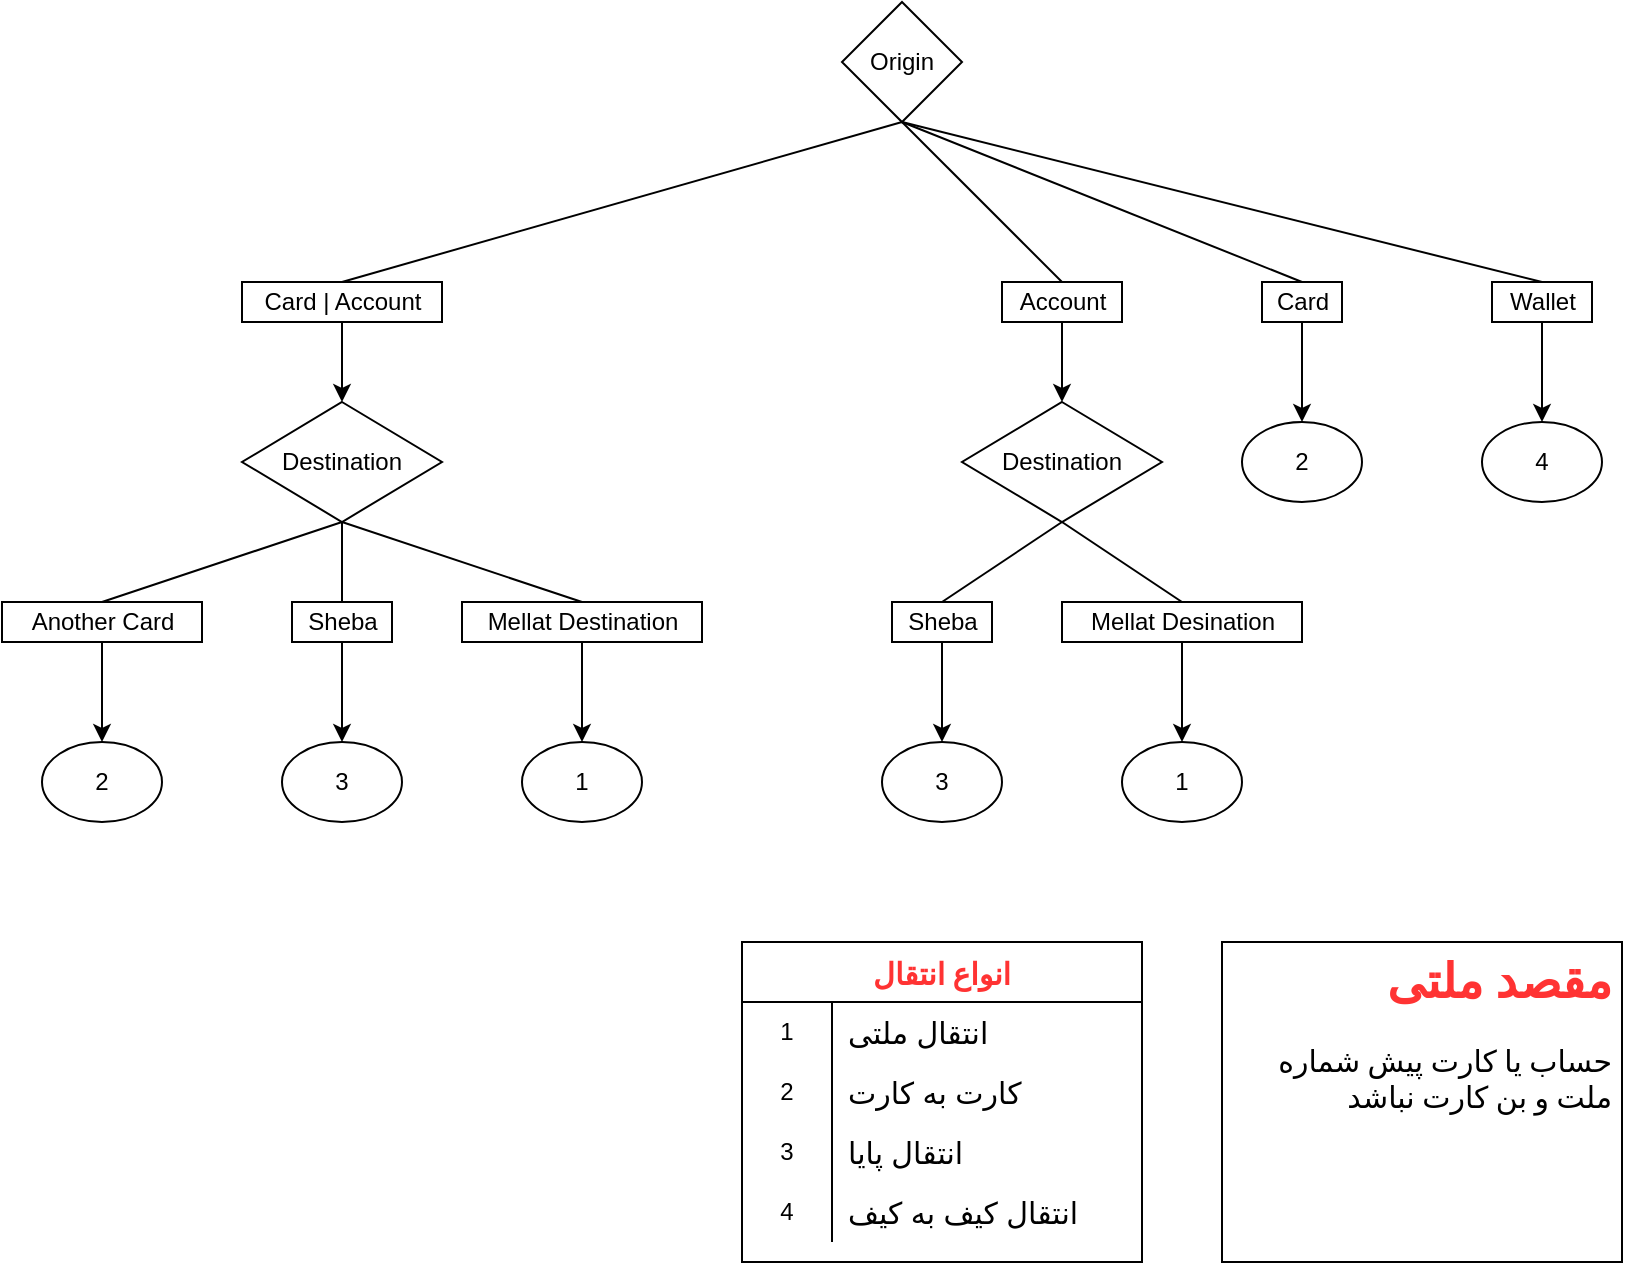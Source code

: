 <mxfile version="15.8.3" type="github">
  <diagram id="j2WRvLuPKxwcn-YbGfsp" name="Page-1">
    <mxGraphModel dx="1182" dy="732" grid="1" gridSize="10" guides="1" tooltips="1" connect="1" arrows="1" fold="1" page="1" pageScale="1" pageWidth="850" pageHeight="1100" math="0" shadow="0">
      <root>
        <mxCell id="0" />
        <mxCell id="1" parent="0" />
        <mxCell id="2CmBL4BmoFO5IgfqVhkc-2" value="Origin" style="rhombus;whiteSpace=wrap;html=1;fontSize=12;" parent="1" vertex="1">
          <mxGeometry x="450" y="50" width="60" height="60" as="geometry" />
        </mxCell>
        <mxCell id="2CmBL4BmoFO5IgfqVhkc-3" value="4" style="ellipse;whiteSpace=wrap;html=1;fontSize=12;" parent="1" vertex="1">
          <mxGeometry x="770" y="260" width="60" height="40" as="geometry" />
        </mxCell>
        <mxCell id="2CmBL4BmoFO5IgfqVhkc-5" value="2" style="ellipse;whiteSpace=wrap;html=1;fontSize=12;" parent="1" vertex="1">
          <mxGeometry x="650" y="260" width="60" height="40" as="geometry" />
        </mxCell>
        <mxCell id="2CmBL4BmoFO5IgfqVhkc-9" value="Destination" style="rhombus;whiteSpace=wrap;html=1;fontSize=12;" parent="1" vertex="1">
          <mxGeometry x="510" y="250" width="100" height="60" as="geometry" />
        </mxCell>
        <mxCell id="2CmBL4BmoFO5IgfqVhkc-10" value="1" style="ellipse;whiteSpace=wrap;html=1;fontSize=12;" parent="1" vertex="1">
          <mxGeometry x="590" y="420" width="60" height="40" as="geometry" />
        </mxCell>
        <mxCell id="2CmBL4BmoFO5IgfqVhkc-11" value="3" style="ellipse;whiteSpace=wrap;html=1;fontSize=12;" parent="1" vertex="1">
          <mxGeometry x="470" y="420" width="60" height="40" as="geometry" />
        </mxCell>
        <mxCell id="2CmBL4BmoFO5IgfqVhkc-12" value="Destination" style="rhombus;whiteSpace=wrap;html=1;fontSize=12;" parent="1" vertex="1">
          <mxGeometry x="150" y="250" width="100" height="60" as="geometry" />
        </mxCell>
        <mxCell id="2CmBL4BmoFO5IgfqVhkc-13" value="" style="endArrow=classic;html=1;fontSize=12;exitX=0.5;exitY=1;exitDx=0;exitDy=0;entryX=0.5;entryY=0;entryDx=0;entryDy=0;startArrow=none;" parent="1" source="dN_72-f_CMdYvBx1fxVc-7" target="2CmBL4BmoFO5IgfqVhkc-3" edge="1">
          <mxGeometry width="50" height="50" relative="1" as="geometry">
            <mxPoint x="400" y="400" as="sourcePoint" />
            <mxPoint x="450" y="350" as="targetPoint" />
          </mxGeometry>
        </mxCell>
        <mxCell id="2CmBL4BmoFO5IgfqVhkc-14" value="" style="endArrow=classic;html=1;fontSize=12;exitX=0.5;exitY=1;exitDx=0;exitDy=0;entryX=0.5;entryY=0;entryDx=0;entryDy=0;startArrow=none;" parent="1" source="dN_72-f_CMdYvBx1fxVc-6" target="2CmBL4BmoFO5IgfqVhkc-5" edge="1">
          <mxGeometry width="50" height="50" relative="1" as="geometry">
            <mxPoint x="400" y="400" as="sourcePoint" />
            <mxPoint x="450" y="350" as="targetPoint" />
          </mxGeometry>
        </mxCell>
        <mxCell id="2CmBL4BmoFO5IgfqVhkc-15" value="" style="endArrow=classic;html=1;fontSize=12;exitX=0.5;exitY=1;exitDx=0;exitDy=0;entryX=0.5;entryY=0;entryDx=0;entryDy=0;startArrow=none;" parent="1" source="dN_72-f_CMdYvBx1fxVc-8" target="2CmBL4BmoFO5IgfqVhkc-9" edge="1">
          <mxGeometry width="50" height="50" relative="1" as="geometry">
            <mxPoint x="400" y="400" as="sourcePoint" />
            <mxPoint x="420" y="210" as="targetPoint" />
          </mxGeometry>
        </mxCell>
        <mxCell id="2CmBL4BmoFO5IgfqVhkc-16" value="" style="endArrow=classic;html=1;fontSize=12;entryX=0.5;entryY=0;entryDx=0;entryDy=0;startArrow=none;" parent="1" source="dN_72-f_CMdYvBx1fxVc-9" target="2CmBL4BmoFO5IgfqVhkc-12" edge="1">
          <mxGeometry width="50" height="50" relative="1" as="geometry">
            <mxPoint x="480" y="110" as="sourcePoint" />
            <mxPoint x="450" y="350" as="targetPoint" />
          </mxGeometry>
        </mxCell>
        <mxCell id="2CmBL4BmoFO5IgfqVhkc-17" value="3" style="ellipse;whiteSpace=wrap;html=1;fontSize=12;" parent="1" vertex="1">
          <mxGeometry x="170" y="420" width="60" height="40" as="geometry" />
        </mxCell>
        <mxCell id="2CmBL4BmoFO5IgfqVhkc-18" value="1" style="ellipse;whiteSpace=wrap;html=1;fontSize=12;" parent="1" vertex="1">
          <mxGeometry x="290" y="420" width="60" height="40" as="geometry" />
        </mxCell>
        <mxCell id="2CmBL4BmoFO5IgfqVhkc-19" value="2" style="ellipse;whiteSpace=wrap;html=1;fontSize=12;" parent="1" vertex="1">
          <mxGeometry x="50" y="420" width="60" height="40" as="geometry" />
        </mxCell>
        <mxCell id="2CmBL4BmoFO5IgfqVhkc-20" value="" style="endArrow=classic;html=1;fontSize=12;exitX=0.5;exitY=1;exitDx=0;exitDy=0;entryX=0.5;entryY=0;entryDx=0;entryDy=0;startArrow=none;" parent="1" source="2CmBL4BmoFO5IgfqVhkc-40" target="2CmBL4BmoFO5IgfqVhkc-18" edge="1">
          <mxGeometry width="50" height="50" relative="1" as="geometry">
            <mxPoint x="240" y="290" as="sourcePoint" />
            <mxPoint x="290" y="240" as="targetPoint" />
          </mxGeometry>
        </mxCell>
        <mxCell id="2CmBL4BmoFO5IgfqVhkc-21" value="" style="endArrow=classic;html=1;fontSize=12;exitX=0.5;exitY=1;exitDx=0;exitDy=0;entryX=0.5;entryY=0;entryDx=0;entryDy=0;startArrow=none;" parent="1" source="2CmBL4BmoFO5IgfqVhkc-42" target="2CmBL4BmoFO5IgfqVhkc-17" edge="1">
          <mxGeometry width="50" height="50" relative="1" as="geometry">
            <mxPoint x="150" y="390" as="sourcePoint" />
            <mxPoint x="200" y="330" as="targetPoint" />
          </mxGeometry>
        </mxCell>
        <mxCell id="2CmBL4BmoFO5IgfqVhkc-22" value="" style="endArrow=classic;html=1;fontSize=12;entryX=0.5;entryY=0;entryDx=0;entryDy=0;exitX=0.5;exitY=1;exitDx=0;exitDy=0;startArrow=none;" parent="1" source="2CmBL4BmoFO5IgfqVhkc-35" target="2CmBL4BmoFO5IgfqVhkc-19" edge="1">
          <mxGeometry width="50" height="50" relative="1" as="geometry">
            <mxPoint x="420" y="420" as="sourcePoint" />
            <mxPoint x="470" y="370" as="targetPoint" />
          </mxGeometry>
        </mxCell>
        <mxCell id="2CmBL4BmoFO5IgfqVhkc-23" value="" style="endArrow=classic;html=1;fontSize=12;entryX=0.5;entryY=0;entryDx=0;entryDy=0;exitX=0.5;exitY=1;exitDx=0;exitDy=0;startArrow=none;" parent="1" source="dN_72-f_CMdYvBx1fxVc-2" target="2CmBL4BmoFO5IgfqVhkc-11" edge="1">
          <mxGeometry width="50" height="50" relative="1" as="geometry">
            <mxPoint x="430" y="430" as="sourcePoint" />
            <mxPoint x="480" y="380" as="targetPoint" />
          </mxGeometry>
        </mxCell>
        <mxCell id="2CmBL4BmoFO5IgfqVhkc-24" value="" style="endArrow=classic;html=1;fontSize=12;entryX=0.5;entryY=0;entryDx=0;entryDy=0;exitX=0.5;exitY=1;exitDx=0;exitDy=0;startArrow=none;" parent="1" source="dN_72-f_CMdYvBx1fxVc-4" target="2CmBL4BmoFO5IgfqVhkc-10" edge="1">
          <mxGeometry width="50" height="50" relative="1" as="geometry">
            <mxPoint x="560" y="270" as="sourcePoint" />
            <mxPoint x="490" y="390" as="targetPoint" />
          </mxGeometry>
        </mxCell>
        <mxCell id="2CmBL4BmoFO5IgfqVhkc-35" value="Another Card" style="text;html=1;resizable=0;autosize=1;align=center;verticalAlign=middle;points=[];fillColor=none;rounded=0;fontSize=12;strokeColor=#000000;" parent="1" vertex="1">
          <mxGeometry x="30" y="350" width="100" height="20" as="geometry" />
        </mxCell>
        <mxCell id="2CmBL4BmoFO5IgfqVhkc-36" value="" style="endArrow=none;html=1;fontSize=12;entryX=0.5;entryY=0;entryDx=0;entryDy=0;exitX=0.5;exitY=1;exitDx=0;exitDy=0;" parent="1" source="2CmBL4BmoFO5IgfqVhkc-12" target="2CmBL4BmoFO5IgfqVhkc-35" edge="1">
          <mxGeometry width="50" height="50" relative="1" as="geometry">
            <mxPoint x="200" y="270" as="sourcePoint" />
            <mxPoint x="80" y="340" as="targetPoint" />
          </mxGeometry>
        </mxCell>
        <mxCell id="2CmBL4BmoFO5IgfqVhkc-40" value="Mellat Destination" style="text;html=1;resizable=0;autosize=1;align=center;verticalAlign=middle;points=[];fillColor=none;rounded=0;fontSize=12;strokeColor=#000000;" parent="1" vertex="1">
          <mxGeometry x="260" y="350" width="120" height="20" as="geometry" />
        </mxCell>
        <mxCell id="2CmBL4BmoFO5IgfqVhkc-41" value="" style="endArrow=none;html=1;fontSize=12;exitX=0.5;exitY=1;exitDx=0;exitDy=0;entryX=0.5;entryY=0;entryDx=0;entryDy=0;" parent="1" source="2CmBL4BmoFO5IgfqVhkc-12" target="2CmBL4BmoFO5IgfqVhkc-40" edge="1">
          <mxGeometry width="50" height="50" relative="1" as="geometry">
            <mxPoint x="200" y="310" as="sourcePoint" />
            <mxPoint x="320" y="420" as="targetPoint" />
          </mxGeometry>
        </mxCell>
        <mxCell id="2CmBL4BmoFO5IgfqVhkc-42" value="Sheba" style="text;html=1;resizable=0;autosize=1;align=center;verticalAlign=middle;points=[];fillColor=none;rounded=0;fontSize=12;strokeColor=#000000;" parent="1" vertex="1">
          <mxGeometry x="175" y="350" width="50" height="20" as="geometry" />
        </mxCell>
        <mxCell id="2CmBL4BmoFO5IgfqVhkc-44" value="" style="endArrow=none;html=1;fontSize=12;exitX=0.5;exitY=1;exitDx=0;exitDy=0;entryX=0.5;entryY=0;entryDx=0;entryDy=0;" parent="1" source="2CmBL4BmoFO5IgfqVhkc-12" target="2CmBL4BmoFO5IgfqVhkc-42" edge="1">
          <mxGeometry width="50" height="50" relative="1" as="geometry">
            <mxPoint x="200" y="310" as="sourcePoint" />
            <mxPoint x="200" y="420" as="targetPoint" />
          </mxGeometry>
        </mxCell>
        <mxCell id="dN_72-f_CMdYvBx1fxVc-2" value="Sheba" style="text;html=1;resizable=0;autosize=1;align=center;verticalAlign=middle;points=[];fillColor=none;rounded=0;fontSize=12;strokeColor=#000000;" parent="1" vertex="1">
          <mxGeometry x="475" y="350" width="50" height="20" as="geometry" />
        </mxCell>
        <mxCell id="dN_72-f_CMdYvBx1fxVc-3" value="" style="endArrow=none;html=1;fontSize=12;entryX=0.5;entryY=0;entryDx=0;entryDy=0;exitX=0.5;exitY=1;exitDx=0;exitDy=0;" parent="1" source="2CmBL4BmoFO5IgfqVhkc-9" target="dN_72-f_CMdYvBx1fxVc-2" edge="1">
          <mxGeometry width="50" height="50" relative="1" as="geometry">
            <mxPoint x="560" y="310" as="sourcePoint" />
            <mxPoint x="500" y="420" as="targetPoint" />
          </mxGeometry>
        </mxCell>
        <mxCell id="dN_72-f_CMdYvBx1fxVc-4" value="Mellat Desination" style="text;html=1;resizable=0;autosize=1;align=center;verticalAlign=middle;points=[];fillColor=none;rounded=0;fontSize=12;strokeColor=#000000;" parent="1" vertex="1">
          <mxGeometry x="560" y="350" width="120" height="20" as="geometry" />
        </mxCell>
        <mxCell id="dN_72-f_CMdYvBx1fxVc-5" value="" style="endArrow=none;html=1;fontSize=12;entryX=0.5;entryY=0;entryDx=0;entryDy=0;exitX=0.5;exitY=1;exitDx=0;exitDy=0;" parent="1" source="2CmBL4BmoFO5IgfqVhkc-9" target="dN_72-f_CMdYvBx1fxVc-4" edge="1">
          <mxGeometry width="50" height="50" relative="1" as="geometry">
            <mxPoint x="560" y="310" as="sourcePoint" />
            <mxPoint x="620" y="420" as="targetPoint" />
          </mxGeometry>
        </mxCell>
        <mxCell id="dN_72-f_CMdYvBx1fxVc-9" value="Card | Account" style="text;html=1;resizable=0;autosize=1;align=center;verticalAlign=middle;points=[];fillColor=none;rounded=0;fontSize=12;strokeColor=#000000;" parent="1" vertex="1">
          <mxGeometry x="150" y="190" width="100" height="20" as="geometry" />
        </mxCell>
        <mxCell id="dN_72-f_CMdYvBx1fxVc-10" value="" style="endArrow=none;html=1;fontSize=12;entryX=0.5;entryY=0;entryDx=0;entryDy=0;" parent="1" target="dN_72-f_CMdYvBx1fxVc-9" edge="1">
          <mxGeometry width="50" height="50" relative="1" as="geometry">
            <mxPoint x="480" y="110" as="sourcePoint" />
            <mxPoint x="200" y="250" as="targetPoint" />
          </mxGeometry>
        </mxCell>
        <mxCell id="dN_72-f_CMdYvBx1fxVc-8" value="Account" style="text;html=1;resizable=0;autosize=1;align=center;verticalAlign=middle;points=[];fillColor=none;rounded=0;fontSize=12;strokeColor=#000000;" parent="1" vertex="1">
          <mxGeometry x="530" y="190" width="60" height="20" as="geometry" />
        </mxCell>
        <mxCell id="dN_72-f_CMdYvBx1fxVc-11" value="" style="endArrow=none;html=1;fontSize=12;exitX=0.5;exitY=1;exitDx=0;exitDy=0;entryX=0.5;entryY=0;entryDx=0;entryDy=0;" parent="1" source="2CmBL4BmoFO5IgfqVhkc-2" target="dN_72-f_CMdYvBx1fxVc-8" edge="1">
          <mxGeometry width="50" height="50" relative="1" as="geometry">
            <mxPoint x="480" y="110" as="sourcePoint" />
            <mxPoint x="560" y="250" as="targetPoint" />
          </mxGeometry>
        </mxCell>
        <mxCell id="dN_72-f_CMdYvBx1fxVc-7" value="Wallet" style="text;html=1;resizable=0;autosize=1;align=center;verticalAlign=middle;points=[];fillColor=none;rounded=0;fontSize=12;strokeColor=#000000;" parent="1" vertex="1">
          <mxGeometry x="775" y="190" width="50" height="20" as="geometry" />
        </mxCell>
        <mxCell id="dN_72-f_CMdYvBx1fxVc-12" value="" style="endArrow=none;html=1;fontSize=12;exitX=0.5;exitY=1;exitDx=0;exitDy=0;entryX=0.5;entryY=0;entryDx=0;entryDy=0;" parent="1" source="2CmBL4BmoFO5IgfqVhkc-2" target="dN_72-f_CMdYvBx1fxVc-7" edge="1">
          <mxGeometry width="50" height="50" relative="1" as="geometry">
            <mxPoint x="480" y="110" as="sourcePoint" />
            <mxPoint x="800" y="260" as="targetPoint" />
          </mxGeometry>
        </mxCell>
        <mxCell id="dN_72-f_CMdYvBx1fxVc-6" value="Card" style="text;html=1;resizable=0;autosize=1;align=center;verticalAlign=middle;points=[];fillColor=none;rounded=0;fontSize=12;strokeColor=#000000;" parent="1" vertex="1">
          <mxGeometry x="660" y="190" width="40" height="20" as="geometry" />
        </mxCell>
        <mxCell id="dN_72-f_CMdYvBx1fxVc-13" value="" style="endArrow=none;html=1;fontSize=12;exitX=0.5;exitY=1;exitDx=0;exitDy=0;entryX=0.5;entryY=0;entryDx=0;entryDy=0;" parent="1" source="2CmBL4BmoFO5IgfqVhkc-2" target="dN_72-f_CMdYvBx1fxVc-6" edge="1">
          <mxGeometry width="50" height="50" relative="1" as="geometry">
            <mxPoint x="480" y="110" as="sourcePoint" />
            <mxPoint x="680" y="260" as="targetPoint" />
          </mxGeometry>
        </mxCell>
        <mxCell id="9VN3aDH7O9fTKR7BMBrO-1" value="&lt;h1&gt;&lt;font color=&quot;#ff3333&quot;&gt;مقصد ملتی&lt;/font&gt;&lt;/h1&gt;&lt;p&gt;&lt;font style=&quot;font-size: 15px&quot;&gt;حساب یا کارت پیش شماره ملت و بن کارت نباشد&lt;/font&gt;&lt;/p&gt;" style="text;html=1;fillColor=none;spacing=5;spacingTop=-20;whiteSpace=wrap;overflow=hidden;rounded=0;align=right;fontFamily=Comic Sans MS;strokeColor=#000000;" parent="1" vertex="1">
          <mxGeometry x="640" y="520" width="200" height="160" as="geometry" />
        </mxCell>
        <mxCell id="9VN3aDH7O9fTKR7BMBrO-2" value="انواع انتقال" style="shape=table;startSize=30;container=1;collapsible=0;childLayout=tableLayout;fixedRows=1;rowLines=0;fontStyle=1;align=center;pointerEvents=1;fontSize=15;fontFamily=Comic Sans MS;fontColor=#FF3333;" parent="1" vertex="1">
          <mxGeometry x="400" y="520" width="200" height="160" as="geometry" />
        </mxCell>
        <mxCell id="9VN3aDH7O9fTKR7BMBrO-6" value="" style="shape=partialRectangle;html=1;whiteSpace=wrap;collapsible=0;dropTarget=0;pointerEvents=1;fillColor=none;top=0;left=0;bottom=0;right=0;points=[[0,0.5],[1,0.5]];portConstraint=eastwest;" parent="9VN3aDH7O9fTKR7BMBrO-2" vertex="1">
          <mxGeometry y="30" width="200" height="30" as="geometry" />
        </mxCell>
        <mxCell id="9VN3aDH7O9fTKR7BMBrO-7" value="1" style="shape=partialRectangle;html=1;whiteSpace=wrap;connectable=0;fillColor=none;top=0;left=0;bottom=0;right=0;overflow=hidden;pointerEvents=1;align=center;" parent="9VN3aDH7O9fTKR7BMBrO-6" vertex="1">
          <mxGeometry width="45" height="30" as="geometry">
            <mxRectangle width="45" height="30" as="alternateBounds" />
          </mxGeometry>
        </mxCell>
        <mxCell id="9VN3aDH7O9fTKR7BMBrO-8" value="انتقال ملتی" style="shape=partialRectangle;html=1;whiteSpace=wrap;connectable=0;fillColor=none;top=0;left=0;bottom=0;right=0;align=left;spacingLeft=6;overflow=hidden;pointerEvents=1;fontSize=15;" parent="9VN3aDH7O9fTKR7BMBrO-6" vertex="1">
          <mxGeometry x="45" width="155" height="30" as="geometry">
            <mxRectangle width="155" height="30" as="alternateBounds" />
          </mxGeometry>
        </mxCell>
        <mxCell id="9VN3aDH7O9fTKR7BMBrO-15" value="" style="shape=partialRectangle;html=1;whiteSpace=wrap;collapsible=0;dropTarget=0;pointerEvents=1;fillColor=none;top=0;left=0;bottom=0;right=0;points=[[0,0.5],[1,0.5]];portConstraint=eastwest;" parent="9VN3aDH7O9fTKR7BMBrO-2" vertex="1">
          <mxGeometry y="60" width="200" height="30" as="geometry" />
        </mxCell>
        <mxCell id="9VN3aDH7O9fTKR7BMBrO-16" value="2" style="shape=partialRectangle;html=1;whiteSpace=wrap;connectable=0;fillColor=none;top=0;left=0;bottom=0;right=0;overflow=hidden;pointerEvents=1;" parent="9VN3aDH7O9fTKR7BMBrO-15" vertex="1">
          <mxGeometry width="45" height="30" as="geometry">
            <mxRectangle width="45" height="30" as="alternateBounds" />
          </mxGeometry>
        </mxCell>
        <mxCell id="9VN3aDH7O9fTKR7BMBrO-17" value="کارت به کارت" style="shape=partialRectangle;html=1;whiteSpace=wrap;connectable=0;fillColor=none;top=0;left=0;bottom=0;right=0;align=left;spacingLeft=6;overflow=hidden;pointerEvents=1;fontSize=15;" parent="9VN3aDH7O9fTKR7BMBrO-15" vertex="1">
          <mxGeometry x="45" width="155" height="30" as="geometry">
            <mxRectangle width="155" height="30" as="alternateBounds" />
          </mxGeometry>
        </mxCell>
        <mxCell id="9VN3aDH7O9fTKR7BMBrO-18" value="" style="shape=partialRectangle;html=1;whiteSpace=wrap;collapsible=0;dropTarget=0;pointerEvents=1;fillColor=none;top=0;left=0;bottom=0;right=0;points=[[0,0.5],[1,0.5]];portConstraint=eastwest;" parent="9VN3aDH7O9fTKR7BMBrO-2" vertex="1">
          <mxGeometry y="90" width="200" height="30" as="geometry" />
        </mxCell>
        <mxCell id="9VN3aDH7O9fTKR7BMBrO-19" value="3" style="shape=partialRectangle;html=1;whiteSpace=wrap;connectable=0;fillColor=none;top=0;left=0;bottom=0;right=0;overflow=hidden;pointerEvents=1;" parent="9VN3aDH7O9fTKR7BMBrO-18" vertex="1">
          <mxGeometry width="45" height="30" as="geometry">
            <mxRectangle width="45" height="30" as="alternateBounds" />
          </mxGeometry>
        </mxCell>
        <mxCell id="9VN3aDH7O9fTKR7BMBrO-20" value="انتقال پایا" style="shape=partialRectangle;html=1;whiteSpace=wrap;connectable=0;fillColor=none;top=0;left=0;bottom=0;right=0;align=left;spacingLeft=6;overflow=hidden;pointerEvents=1;fontSize=15;" parent="9VN3aDH7O9fTKR7BMBrO-18" vertex="1">
          <mxGeometry x="45" width="155" height="30" as="geometry">
            <mxRectangle width="155" height="30" as="alternateBounds" />
          </mxGeometry>
        </mxCell>
        <mxCell id="9VN3aDH7O9fTKR7BMBrO-21" value="" style="shape=partialRectangle;html=1;whiteSpace=wrap;collapsible=0;dropTarget=0;pointerEvents=1;fillColor=none;top=0;left=0;bottom=0;right=0;points=[[0,0.5],[1,0.5]];portConstraint=eastwest;" parent="9VN3aDH7O9fTKR7BMBrO-2" vertex="1">
          <mxGeometry y="120" width="200" height="30" as="geometry" />
        </mxCell>
        <mxCell id="9VN3aDH7O9fTKR7BMBrO-22" value="4" style="shape=partialRectangle;html=1;whiteSpace=wrap;connectable=0;fillColor=none;top=0;left=0;bottom=0;right=0;overflow=hidden;pointerEvents=1;" parent="9VN3aDH7O9fTKR7BMBrO-21" vertex="1">
          <mxGeometry width="45" height="30" as="geometry">
            <mxRectangle width="45" height="30" as="alternateBounds" />
          </mxGeometry>
        </mxCell>
        <mxCell id="9VN3aDH7O9fTKR7BMBrO-23" value="انتقال کیف به کیف" style="shape=partialRectangle;html=1;whiteSpace=wrap;connectable=0;fillColor=none;top=0;left=0;bottom=0;right=0;align=left;spacingLeft=6;overflow=hidden;pointerEvents=1;fontSize=15;" parent="9VN3aDH7O9fTKR7BMBrO-21" vertex="1">
          <mxGeometry x="45" width="155" height="30" as="geometry">
            <mxRectangle width="155" height="30" as="alternateBounds" />
          </mxGeometry>
        </mxCell>
      </root>
    </mxGraphModel>
  </diagram>
</mxfile>

